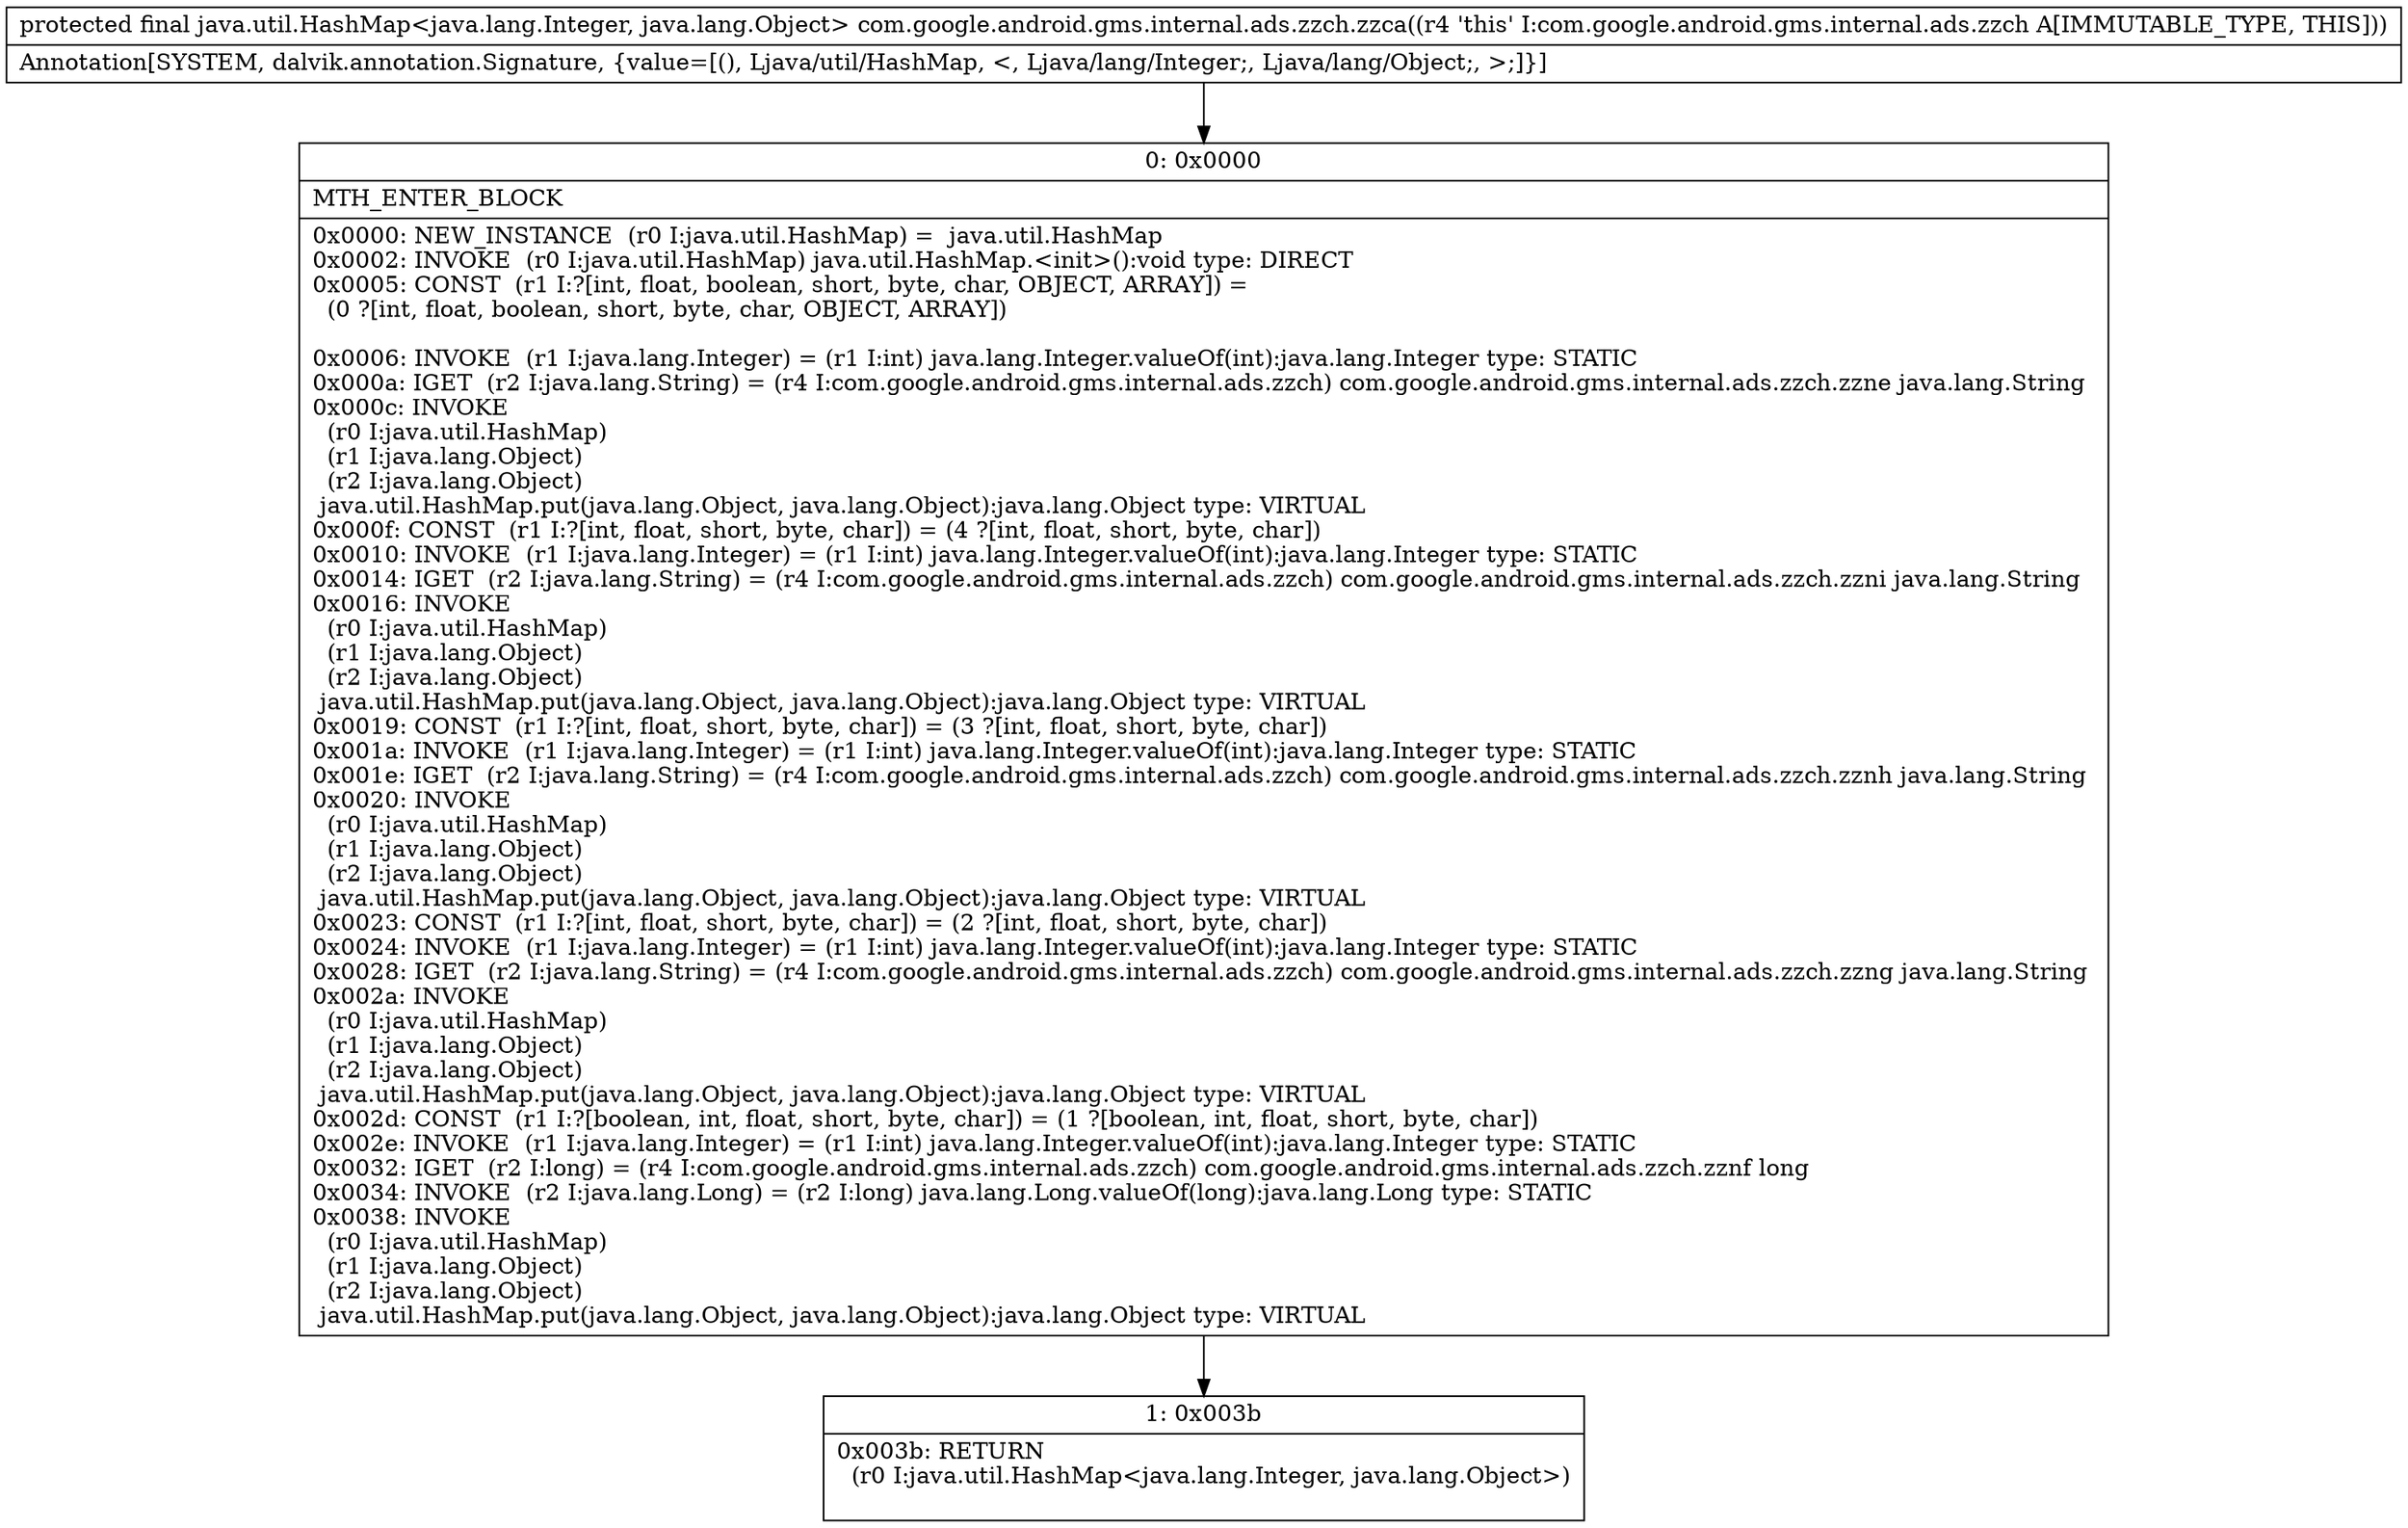 digraph "CFG forcom.google.android.gms.internal.ads.zzch.zzca()Ljava\/util\/HashMap;" {
Node_0 [shape=record,label="{0\:\ 0x0000|MTH_ENTER_BLOCK\l|0x0000: NEW_INSTANCE  (r0 I:java.util.HashMap) =  java.util.HashMap \l0x0002: INVOKE  (r0 I:java.util.HashMap) java.util.HashMap.\<init\>():void type: DIRECT \l0x0005: CONST  (r1 I:?[int, float, boolean, short, byte, char, OBJECT, ARRAY]) = \l  (0 ?[int, float, boolean, short, byte, char, OBJECT, ARRAY])\l \l0x0006: INVOKE  (r1 I:java.lang.Integer) = (r1 I:int) java.lang.Integer.valueOf(int):java.lang.Integer type: STATIC \l0x000a: IGET  (r2 I:java.lang.String) = (r4 I:com.google.android.gms.internal.ads.zzch) com.google.android.gms.internal.ads.zzch.zzne java.lang.String \l0x000c: INVOKE  \l  (r0 I:java.util.HashMap)\l  (r1 I:java.lang.Object)\l  (r2 I:java.lang.Object)\l java.util.HashMap.put(java.lang.Object, java.lang.Object):java.lang.Object type: VIRTUAL \l0x000f: CONST  (r1 I:?[int, float, short, byte, char]) = (4 ?[int, float, short, byte, char]) \l0x0010: INVOKE  (r1 I:java.lang.Integer) = (r1 I:int) java.lang.Integer.valueOf(int):java.lang.Integer type: STATIC \l0x0014: IGET  (r2 I:java.lang.String) = (r4 I:com.google.android.gms.internal.ads.zzch) com.google.android.gms.internal.ads.zzch.zzni java.lang.String \l0x0016: INVOKE  \l  (r0 I:java.util.HashMap)\l  (r1 I:java.lang.Object)\l  (r2 I:java.lang.Object)\l java.util.HashMap.put(java.lang.Object, java.lang.Object):java.lang.Object type: VIRTUAL \l0x0019: CONST  (r1 I:?[int, float, short, byte, char]) = (3 ?[int, float, short, byte, char]) \l0x001a: INVOKE  (r1 I:java.lang.Integer) = (r1 I:int) java.lang.Integer.valueOf(int):java.lang.Integer type: STATIC \l0x001e: IGET  (r2 I:java.lang.String) = (r4 I:com.google.android.gms.internal.ads.zzch) com.google.android.gms.internal.ads.zzch.zznh java.lang.String \l0x0020: INVOKE  \l  (r0 I:java.util.HashMap)\l  (r1 I:java.lang.Object)\l  (r2 I:java.lang.Object)\l java.util.HashMap.put(java.lang.Object, java.lang.Object):java.lang.Object type: VIRTUAL \l0x0023: CONST  (r1 I:?[int, float, short, byte, char]) = (2 ?[int, float, short, byte, char]) \l0x0024: INVOKE  (r1 I:java.lang.Integer) = (r1 I:int) java.lang.Integer.valueOf(int):java.lang.Integer type: STATIC \l0x0028: IGET  (r2 I:java.lang.String) = (r4 I:com.google.android.gms.internal.ads.zzch) com.google.android.gms.internal.ads.zzch.zzng java.lang.String \l0x002a: INVOKE  \l  (r0 I:java.util.HashMap)\l  (r1 I:java.lang.Object)\l  (r2 I:java.lang.Object)\l java.util.HashMap.put(java.lang.Object, java.lang.Object):java.lang.Object type: VIRTUAL \l0x002d: CONST  (r1 I:?[boolean, int, float, short, byte, char]) = (1 ?[boolean, int, float, short, byte, char]) \l0x002e: INVOKE  (r1 I:java.lang.Integer) = (r1 I:int) java.lang.Integer.valueOf(int):java.lang.Integer type: STATIC \l0x0032: IGET  (r2 I:long) = (r4 I:com.google.android.gms.internal.ads.zzch) com.google.android.gms.internal.ads.zzch.zznf long \l0x0034: INVOKE  (r2 I:java.lang.Long) = (r2 I:long) java.lang.Long.valueOf(long):java.lang.Long type: STATIC \l0x0038: INVOKE  \l  (r0 I:java.util.HashMap)\l  (r1 I:java.lang.Object)\l  (r2 I:java.lang.Object)\l java.util.HashMap.put(java.lang.Object, java.lang.Object):java.lang.Object type: VIRTUAL \l}"];
Node_1 [shape=record,label="{1\:\ 0x003b|0x003b: RETURN  \l  (r0 I:java.util.HashMap\<java.lang.Integer, java.lang.Object\>)\l \l}"];
MethodNode[shape=record,label="{protected final java.util.HashMap\<java.lang.Integer, java.lang.Object\> com.google.android.gms.internal.ads.zzch.zzca((r4 'this' I:com.google.android.gms.internal.ads.zzch A[IMMUTABLE_TYPE, THIS]))  | Annotation[SYSTEM, dalvik.annotation.Signature, \{value=[(), Ljava\/util\/HashMap, \<, Ljava\/lang\/Integer;, Ljava\/lang\/Object;, \>;]\}]\l}"];
MethodNode -> Node_0;
Node_0 -> Node_1;
}

